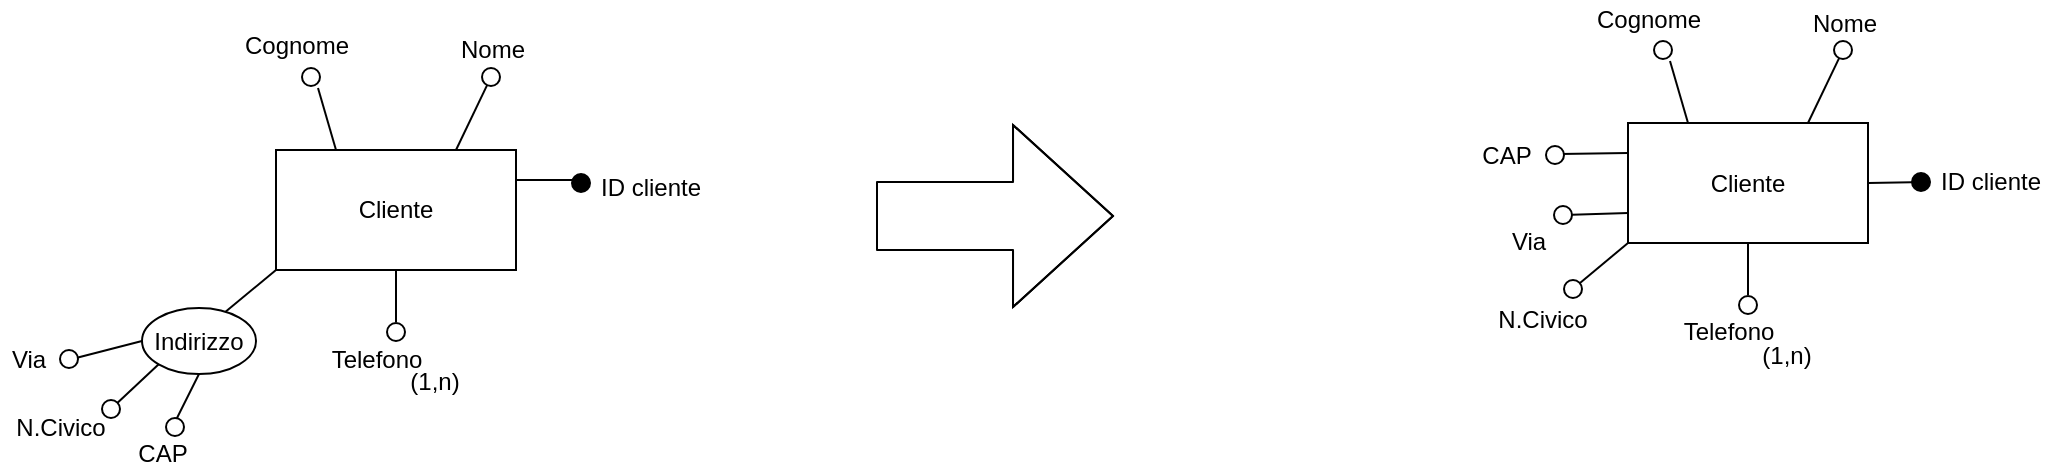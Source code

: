 <mxfile version="14.1.8" type="device"><diagram id="1UP-MScPHqWMIccHdav_" name="Pagina-1"><mxGraphModel dx="852" dy="494" grid="0" gridSize="10" guides="1" tooltips="1" connect="1" arrows="1" fold="1" page="1" pageScale="1" pageWidth="1654" pageHeight="2336" math="0" shadow="0"><root><mxCell id="0"/><mxCell id="1" parent="0"/><mxCell id="hb1fcpIa8AhEg0CGaSHf-1" value="Cliente" style="rounded=0;whiteSpace=wrap;html=1;fillColor=#FFFFFF;" parent="1" vertex="1"><mxGeometry x="566" y="198" width="120" height="60" as="geometry"/></mxCell><mxCell id="hb1fcpIa8AhEg0CGaSHf-2" value="" style="endArrow=none;html=1;entryX=0.5;entryY=1;entryDx=0;entryDy=0;" parent="1" target="hb1fcpIa8AhEg0CGaSHf-1" edge="1"><mxGeometry width="50" height="50" relative="1" as="geometry"><mxPoint x="626" y="284" as="sourcePoint"/><mxPoint x="877" y="182" as="targetPoint"/></mxGeometry></mxCell><mxCell id="hb1fcpIa8AhEg0CGaSHf-3" value="" style="endArrow=none;html=1;entryX=0;entryY=1;entryDx=0;entryDy=0;" parent="1" target="hb1fcpIa8AhEg0CGaSHf-1" edge="1"><mxGeometry width="50" height="50" relative="1" as="geometry"><mxPoint x="537" y="282" as="sourcePoint"/><mxPoint x="877" y="182" as="targetPoint"/></mxGeometry></mxCell><mxCell id="hb1fcpIa8AhEg0CGaSHf-4" value="Indirizzo&lt;br&gt;" style="ellipse;whiteSpace=wrap;html=1;fillColor=#FFFFFF;" parent="1" vertex="1"><mxGeometry x="499" y="277" width="57" height="33" as="geometry"/></mxCell><mxCell id="hb1fcpIa8AhEg0CGaSHf-5" value="" style="endArrow=none;html=1;exitX=0;exitY=1;exitDx=0;exitDy=0;" parent="1" source="hb1fcpIa8AhEg0CGaSHf-10" edge="1"><mxGeometry width="50" height="50" relative="1" as="geometry"><mxPoint x="827" y="425" as="sourcePoint"/><mxPoint x="482" y="327" as="targetPoint"/></mxGeometry></mxCell><mxCell id="hb1fcpIa8AhEg0CGaSHf-6" value="" style="endArrow=none;html=1;exitX=0.5;exitY=1;exitDx=0;exitDy=0;" parent="1" source="hb1fcpIa8AhEg0CGaSHf-4" edge="1"><mxGeometry width="50" height="50" relative="1" as="geometry"><mxPoint x="827" y="425" as="sourcePoint"/><mxPoint x="515" y="335" as="targetPoint"/></mxGeometry></mxCell><mxCell id="hb1fcpIa8AhEg0CGaSHf-7" value="" style="endArrow=none;html=1;exitX=0;exitY=0.5;exitDx=0;exitDy=0;" parent="1" source="hb1fcpIa8AhEg0CGaSHf-4" edge="1"><mxGeometry width="50" height="50" relative="1" as="geometry"><mxPoint x="827" y="425" as="sourcePoint"/><mxPoint x="466" y="302" as="targetPoint"/></mxGeometry></mxCell><mxCell id="hb1fcpIa8AhEg0CGaSHf-8" value="" style="ellipse;whiteSpace=wrap;html=1;aspect=fixed;fillColor=#FFFFFF;" parent="1" vertex="1"><mxGeometry x="458" y="298" width="9" height="9" as="geometry"/></mxCell><mxCell id="hb1fcpIa8AhEg0CGaSHf-9" value="" style="ellipse;whiteSpace=wrap;html=1;aspect=fixed;fillColor=#FFFFFF;" parent="1" vertex="1"><mxGeometry x="511" y="332" width="9" height="9" as="geometry"/></mxCell><mxCell id="hb1fcpIa8AhEg0CGaSHf-10" value="" style="ellipse;whiteSpace=wrap;html=1;aspect=fixed;fillColor=#FFFFFF;" parent="1" vertex="1"><mxGeometry x="479" y="323" width="9" height="9" as="geometry"/></mxCell><mxCell id="hb1fcpIa8AhEg0CGaSHf-11" value="" style="endArrow=none;html=1;exitX=0;exitY=1;exitDx=0;exitDy=0;" parent="1" source="hb1fcpIa8AhEg0CGaSHf-4" target="hb1fcpIa8AhEg0CGaSHf-10" edge="1"><mxGeometry width="50" height="50" relative="1" as="geometry"><mxPoint x="507.216" y="305.091" as="sourcePoint"/><mxPoint x="482" y="327" as="targetPoint"/></mxGeometry></mxCell><mxCell id="hb1fcpIa8AhEg0CGaSHf-12" value="Via" style="text;html=1;align=center;verticalAlign=middle;resizable=0;points=[];autosize=1;" parent="1" vertex="1"><mxGeometry x="428" y="293.5" width="27" height="18" as="geometry"/></mxCell><mxCell id="hb1fcpIa8AhEg0CGaSHf-13" value="N.Civico" style="text;html=1;align=center;verticalAlign=middle;resizable=0;points=[];autosize=1;" parent="1" vertex="1"><mxGeometry x="430" y="327.5" width="55" height="18" as="geometry"/></mxCell><mxCell id="hb1fcpIa8AhEg0CGaSHf-14" value="CAP" style="text;html=1;align=center;verticalAlign=middle;resizable=0;points=[];autosize=1;" parent="1" vertex="1"><mxGeometry x="491" y="341" width="35" height="18" as="geometry"/></mxCell><mxCell id="hb1fcpIa8AhEg0CGaSHf-15" value="" style="ellipse;whiteSpace=wrap;html=1;aspect=fixed;fillColor=#FFFFFF;" parent="1" vertex="1"><mxGeometry x="621.5" y="284.5" width="9" height="9" as="geometry"/></mxCell><mxCell id="hb1fcpIa8AhEg0CGaSHf-16" value="Telefono" style="text;html=1;align=center;verticalAlign=middle;resizable=0;points=[];autosize=1;" parent="1" vertex="1"><mxGeometry x="588" y="293.5" width="55" height="18" as="geometry"/></mxCell><mxCell id="hb1fcpIa8AhEg0CGaSHf-17" value="(1,n)" style="text;html=1;align=center;verticalAlign=middle;resizable=0;points=[];autosize=1;" parent="1" vertex="1"><mxGeometry x="627" y="305" width="35" height="18" as="geometry"/></mxCell><mxCell id="hb1fcpIa8AhEg0CGaSHf-18" value="" style="endArrow=none;html=1;exitX=0.75;exitY=0;exitDx=0;exitDy=0;" parent="1" source="hb1fcpIa8AhEg0CGaSHf-19" edge="1"><mxGeometry width="50" height="50" relative="1" as="geometry"><mxPoint x="658" y="125" as="sourcePoint"/><mxPoint x="672" y="161" as="targetPoint"/></mxGeometry></mxCell><mxCell id="hb1fcpIa8AhEg0CGaSHf-19" value="" style="ellipse;whiteSpace=wrap;html=1;aspect=fixed;fillColor=#FFFFFF;" parent="1" vertex="1"><mxGeometry x="669" y="157" width="9" height="9" as="geometry"/></mxCell><mxCell id="hb1fcpIa8AhEg0CGaSHf-20" value="" style="endArrow=none;html=1;exitX=0.75;exitY=0;exitDx=0;exitDy=0;" parent="1" source="hb1fcpIa8AhEg0CGaSHf-1" target="hb1fcpIa8AhEg0CGaSHf-19" edge="1"><mxGeometry width="50" height="50" relative="1" as="geometry"><mxPoint x="656" y="198" as="sourcePoint"/><mxPoint x="672" y="161" as="targetPoint"/></mxGeometry></mxCell><mxCell id="hb1fcpIa8AhEg0CGaSHf-21" value="Nome" style="text;html=1;align=center;verticalAlign=middle;resizable=0;points=[];autosize=1;" parent="1" vertex="1"><mxGeometry x="652.5" y="139" width="42" height="18" as="geometry"/></mxCell><mxCell id="hb1fcpIa8AhEg0CGaSHf-22" value="" style="endArrow=none;html=1;exitX=0.25;exitY=0;exitDx=0;exitDy=0;" parent="1" source="hb1fcpIa8AhEg0CGaSHf-1" edge="1"><mxGeometry width="50" height="50" relative="1" as="geometry"><mxPoint x="658" y="125" as="sourcePoint"/><mxPoint x="587" y="167" as="targetPoint"/></mxGeometry></mxCell><mxCell id="hb1fcpIa8AhEg0CGaSHf-23" value="" style="ellipse;whiteSpace=wrap;html=1;aspect=fixed;fillColor=#FFFFFF;" parent="1" vertex="1"><mxGeometry x="579" y="157" width="9" height="9" as="geometry"/></mxCell><mxCell id="hb1fcpIa8AhEg0CGaSHf-24" value="Cognome" style="text;html=1;align=center;verticalAlign=middle;resizable=0;points=[];autosize=1;" parent="1" vertex="1"><mxGeometry x="545" y="137" width="62" height="18" as="geometry"/></mxCell><mxCell id="hb1fcpIa8AhEg0CGaSHf-25" value="" style="endArrow=none;html=1;exitX=1;exitY=0.25;exitDx=0;exitDy=0;" parent="1" source="hb1fcpIa8AhEg0CGaSHf-1" edge="1"><mxGeometry width="50" height="50" relative="1" as="geometry"><mxPoint x="686" y="258" as="sourcePoint"/><mxPoint x="717" y="213" as="targetPoint"/></mxGeometry></mxCell><mxCell id="hb1fcpIa8AhEg0CGaSHf-26" value="" style="ellipse;whiteSpace=wrap;html=1;aspect=fixed;fillColor=#000000;" parent="1" vertex="1"><mxGeometry x="714" y="210" width="9" height="9" as="geometry"/></mxCell><mxCell id="hb1fcpIa8AhEg0CGaSHf-27" value="ID cliente" style="text;html=1;align=center;verticalAlign=middle;resizable=0;points=[];autosize=1;" parent="1" vertex="1"><mxGeometry x="723" y="208" width="60" height="18" as="geometry"/></mxCell><mxCell id="hb1fcpIa8AhEg0CGaSHf-28" value="" style="shape=flexArrow;endArrow=classic;html=1;width=34;endSize=16.33;endWidth=56;" parent="1" edge="1"><mxGeometry width="50" height="50" relative="1" as="geometry"><mxPoint x="866" y="231" as="sourcePoint"/><mxPoint x="985" y="231" as="targetPoint"/><Array as="points"><mxPoint x="916" y="231"/></Array></mxGeometry></mxCell><mxCell id="hb1fcpIa8AhEg0CGaSHf-29" value="Cliente" style="rounded=0;whiteSpace=wrap;html=1;fillColor=#FFFFFF;" parent="1" vertex="1"><mxGeometry x="1242" y="184.5" width="120" height="60" as="geometry"/></mxCell><mxCell id="hb1fcpIa8AhEg0CGaSHf-30" value="" style="endArrow=none;html=1;entryX=0.5;entryY=1;entryDx=0;entryDy=0;" parent="1" target="hb1fcpIa8AhEg0CGaSHf-29" edge="1"><mxGeometry width="50" height="50" relative="1" as="geometry"><mxPoint x="1302" y="270.5" as="sourcePoint"/><mxPoint x="1553" y="168.5" as="targetPoint"/></mxGeometry></mxCell><mxCell id="hb1fcpIa8AhEg0CGaSHf-43" value="" style="ellipse;whiteSpace=wrap;html=1;aspect=fixed;fillColor=#FFFFFF;" parent="1" vertex="1"><mxGeometry x="1297.5" y="271" width="9" height="9" as="geometry"/></mxCell><mxCell id="hb1fcpIa8AhEg0CGaSHf-44" value="Telefono" style="text;html=1;align=center;verticalAlign=middle;resizable=0;points=[];autosize=1;" parent="1" vertex="1"><mxGeometry x="1264" y="280" width="55" height="18" as="geometry"/></mxCell><mxCell id="hb1fcpIa8AhEg0CGaSHf-45" value="(1,n)" style="text;html=1;align=center;verticalAlign=middle;resizable=0;points=[];autosize=1;" parent="1" vertex="1"><mxGeometry x="1303" y="291.5" width="35" height="18" as="geometry"/></mxCell><mxCell id="hb1fcpIa8AhEg0CGaSHf-46" value="" style="endArrow=none;html=1;exitX=0.75;exitY=0;exitDx=0;exitDy=0;" parent="1" source="hb1fcpIa8AhEg0CGaSHf-47" edge="1"><mxGeometry width="50" height="50" relative="1" as="geometry"><mxPoint x="1334" y="111.5" as="sourcePoint"/><mxPoint x="1348" y="147.5" as="targetPoint"/></mxGeometry></mxCell><mxCell id="hb1fcpIa8AhEg0CGaSHf-47" value="" style="ellipse;whiteSpace=wrap;html=1;aspect=fixed;fillColor=#FFFFFF;" parent="1" vertex="1"><mxGeometry x="1345" y="143.5" width="9" height="9" as="geometry"/></mxCell><mxCell id="hb1fcpIa8AhEg0CGaSHf-48" value="" style="endArrow=none;html=1;exitX=0.75;exitY=0;exitDx=0;exitDy=0;" parent="1" source="hb1fcpIa8AhEg0CGaSHf-29" target="hb1fcpIa8AhEg0CGaSHf-47" edge="1"><mxGeometry width="50" height="50" relative="1" as="geometry"><mxPoint x="1332" y="184.5" as="sourcePoint"/><mxPoint x="1348" y="147.5" as="targetPoint"/></mxGeometry></mxCell><mxCell id="hb1fcpIa8AhEg0CGaSHf-49" value="Nome" style="text;html=1;align=center;verticalAlign=middle;resizable=0;points=[];autosize=1;" parent="1" vertex="1"><mxGeometry x="1328.5" y="125.5" width="42" height="18" as="geometry"/></mxCell><mxCell id="hb1fcpIa8AhEg0CGaSHf-50" value="" style="endArrow=none;html=1;exitX=0.25;exitY=0;exitDx=0;exitDy=0;" parent="1" source="hb1fcpIa8AhEg0CGaSHf-29" edge="1"><mxGeometry width="50" height="50" relative="1" as="geometry"><mxPoint x="1334" y="111.5" as="sourcePoint"/><mxPoint x="1263" y="153.5" as="targetPoint"/></mxGeometry></mxCell><mxCell id="hb1fcpIa8AhEg0CGaSHf-51" value="" style="ellipse;whiteSpace=wrap;html=1;aspect=fixed;fillColor=#FFFFFF;" parent="1" vertex="1"><mxGeometry x="1255" y="143.5" width="9" height="9" as="geometry"/></mxCell><mxCell id="hb1fcpIa8AhEg0CGaSHf-52" value="Cognome" style="text;html=1;align=center;verticalAlign=middle;resizable=0;points=[];autosize=1;" parent="1" vertex="1"><mxGeometry x="1221" y="123.5" width="62" height="18" as="geometry"/></mxCell><mxCell id="hb1fcpIa8AhEg0CGaSHf-53" value="" style="endArrow=none;html=1;exitX=1;exitY=0.5;exitDx=0;exitDy=0;" parent="1" source="hb1fcpIa8AhEg0CGaSHf-54" edge="1"><mxGeometry width="50" height="50" relative="1" as="geometry"><mxPoint x="1334" y="211.5" as="sourcePoint"/><mxPoint x="1390" y="215" as="targetPoint"/></mxGeometry></mxCell><mxCell id="hb1fcpIa8AhEg0CGaSHf-55" value="ID cliente" style="text;html=1;align=center;verticalAlign=middle;resizable=0;points=[];autosize=1;" parent="1" vertex="1"><mxGeometry x="1393" y="205" width="60" height="18" as="geometry"/></mxCell><mxCell id="hb1fcpIa8AhEg0CGaSHf-56" value="" style="endArrow=none;html=1;entryX=0;entryY=0.75;entryDx=0;entryDy=0;" parent="1" source="hb1fcpIa8AhEg0CGaSHf-57" target="hb1fcpIa8AhEg0CGaSHf-29" edge="1"><mxGeometry width="50" height="50" relative="1" as="geometry"><mxPoint x="1209" y="230" as="sourcePoint"/><mxPoint x="1175" y="331" as="targetPoint"/></mxGeometry></mxCell><mxCell id="hb1fcpIa8AhEg0CGaSHf-57" value="" style="ellipse;whiteSpace=wrap;html=1;aspect=fixed;fillColor=#FFFFFF;" parent="1" vertex="1"><mxGeometry x="1205" y="226" width="9" height="9" as="geometry"/></mxCell><mxCell id="hb1fcpIa8AhEg0CGaSHf-59" value="Via" style="text;html=1;align=center;verticalAlign=middle;resizable=0;points=[];autosize=1;" parent="1" vertex="1"><mxGeometry x="1178" y="235" width="27" height="18" as="geometry"/></mxCell><mxCell id="hb1fcpIa8AhEg0CGaSHf-60" value="" style="endArrow=none;html=1;entryX=0;entryY=1;entryDx=0;entryDy=0;" parent="1" target="hb1fcpIa8AhEg0CGaSHf-29" edge="1"><mxGeometry width="50" height="50" relative="1" as="geometry"><mxPoint x="1215" y="267" as="sourcePoint"/><mxPoint x="955" y="331" as="targetPoint"/></mxGeometry></mxCell><mxCell id="hb1fcpIa8AhEg0CGaSHf-61" value="" style="ellipse;whiteSpace=wrap;html=1;aspect=fixed;fillColor=#FFFFFF;" parent="1" vertex="1"><mxGeometry x="1210" y="263" width="9" height="9" as="geometry"/></mxCell><mxCell id="hb1fcpIa8AhEg0CGaSHf-62" value="" style="endArrow=none;html=1;entryX=0;entryY=0.25;entryDx=0;entryDy=0;" parent="1" target="hb1fcpIa8AhEg0CGaSHf-29" edge="1"><mxGeometry width="50" height="50" relative="1" as="geometry"><mxPoint x="1208" y="200" as="sourcePoint"/><mxPoint x="954" y="332" as="targetPoint"/></mxGeometry></mxCell><mxCell id="hb1fcpIa8AhEg0CGaSHf-63" value="" style="ellipse;whiteSpace=wrap;html=1;aspect=fixed;fillColor=#FFFFFF;" parent="1" vertex="1"><mxGeometry x="1201" y="196" width="9" height="9" as="geometry"/></mxCell><mxCell id="hb1fcpIa8AhEg0CGaSHf-64" value="CAP" style="text;html=1;align=center;verticalAlign=middle;resizable=0;points=[];autosize=1;" parent="1" vertex="1"><mxGeometry x="1163" y="191.5" width="35" height="18" as="geometry"/></mxCell><mxCell id="hb1fcpIa8AhEg0CGaSHf-65" value="N.Civico" style="text;html=1;align=center;verticalAlign=middle;resizable=0;points=[];autosize=1;" parent="1" vertex="1"><mxGeometry x="1171" y="273.5" width="55" height="18" as="geometry"/></mxCell><mxCell id="hb1fcpIa8AhEg0CGaSHf-54" value="" style="ellipse;whiteSpace=wrap;html=1;aspect=fixed;fillColor=#000000;" parent="1" vertex="1"><mxGeometry x="1384" y="209.5" width="9" height="9" as="geometry"/></mxCell><mxCell id="g2kt74LnlHZiWBnieNDJ-2" value="" style="endArrow=none;html=1;exitX=1;exitY=0.5;exitDx=0;exitDy=0;" edge="1" parent="1" source="hb1fcpIa8AhEg0CGaSHf-29" target="hb1fcpIa8AhEg0CGaSHf-54"><mxGeometry width="50" height="50" relative="1" as="geometry"><mxPoint x="1362" y="214.5" as="sourcePoint"/><mxPoint x="1390" y="215" as="targetPoint"/></mxGeometry></mxCell></root></mxGraphModel></diagram></mxfile>